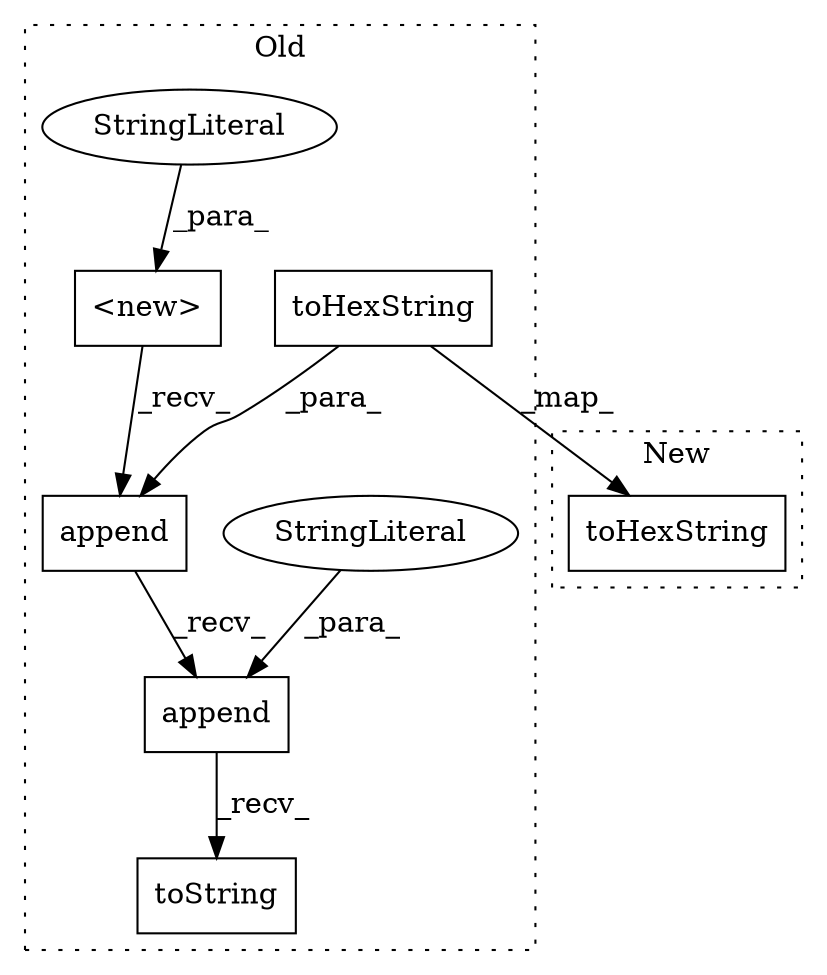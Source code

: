 digraph G {
subgraph cluster0 {
1 [label="toHexString" a="32" s="16560,16584" l="12,1" shape="box"];
3 [label="append" a="32" s="16596,16606" l="7,1" shape="box"];
4 [label="StringLiteral" a="45" s="16603" l="3" shape="ellipse"];
5 [label="append" a="32" s="16545,16585" l="7,1" shape="box"];
6 [label="toString" a="32" s="16617" l="10" shape="box"];
7 [label="<new>" a="14" s="16419,16459" l="18,1" shape="box"];
8 [label="StringLiteral" a="45" s="16437" l="22" shape="ellipse"];
label = "Old";
style="dotted";
}
subgraph cluster1 {
2 [label="toHexString" a="32" s="16308,16332" l="12,1" shape="box"];
label = "New";
style="dotted";
}
1 -> 5 [label="_para_"];
1 -> 2 [label="_map_"];
3 -> 6 [label="_recv_"];
4 -> 3 [label="_para_"];
5 -> 3 [label="_recv_"];
7 -> 5 [label="_recv_"];
8 -> 7 [label="_para_"];
}